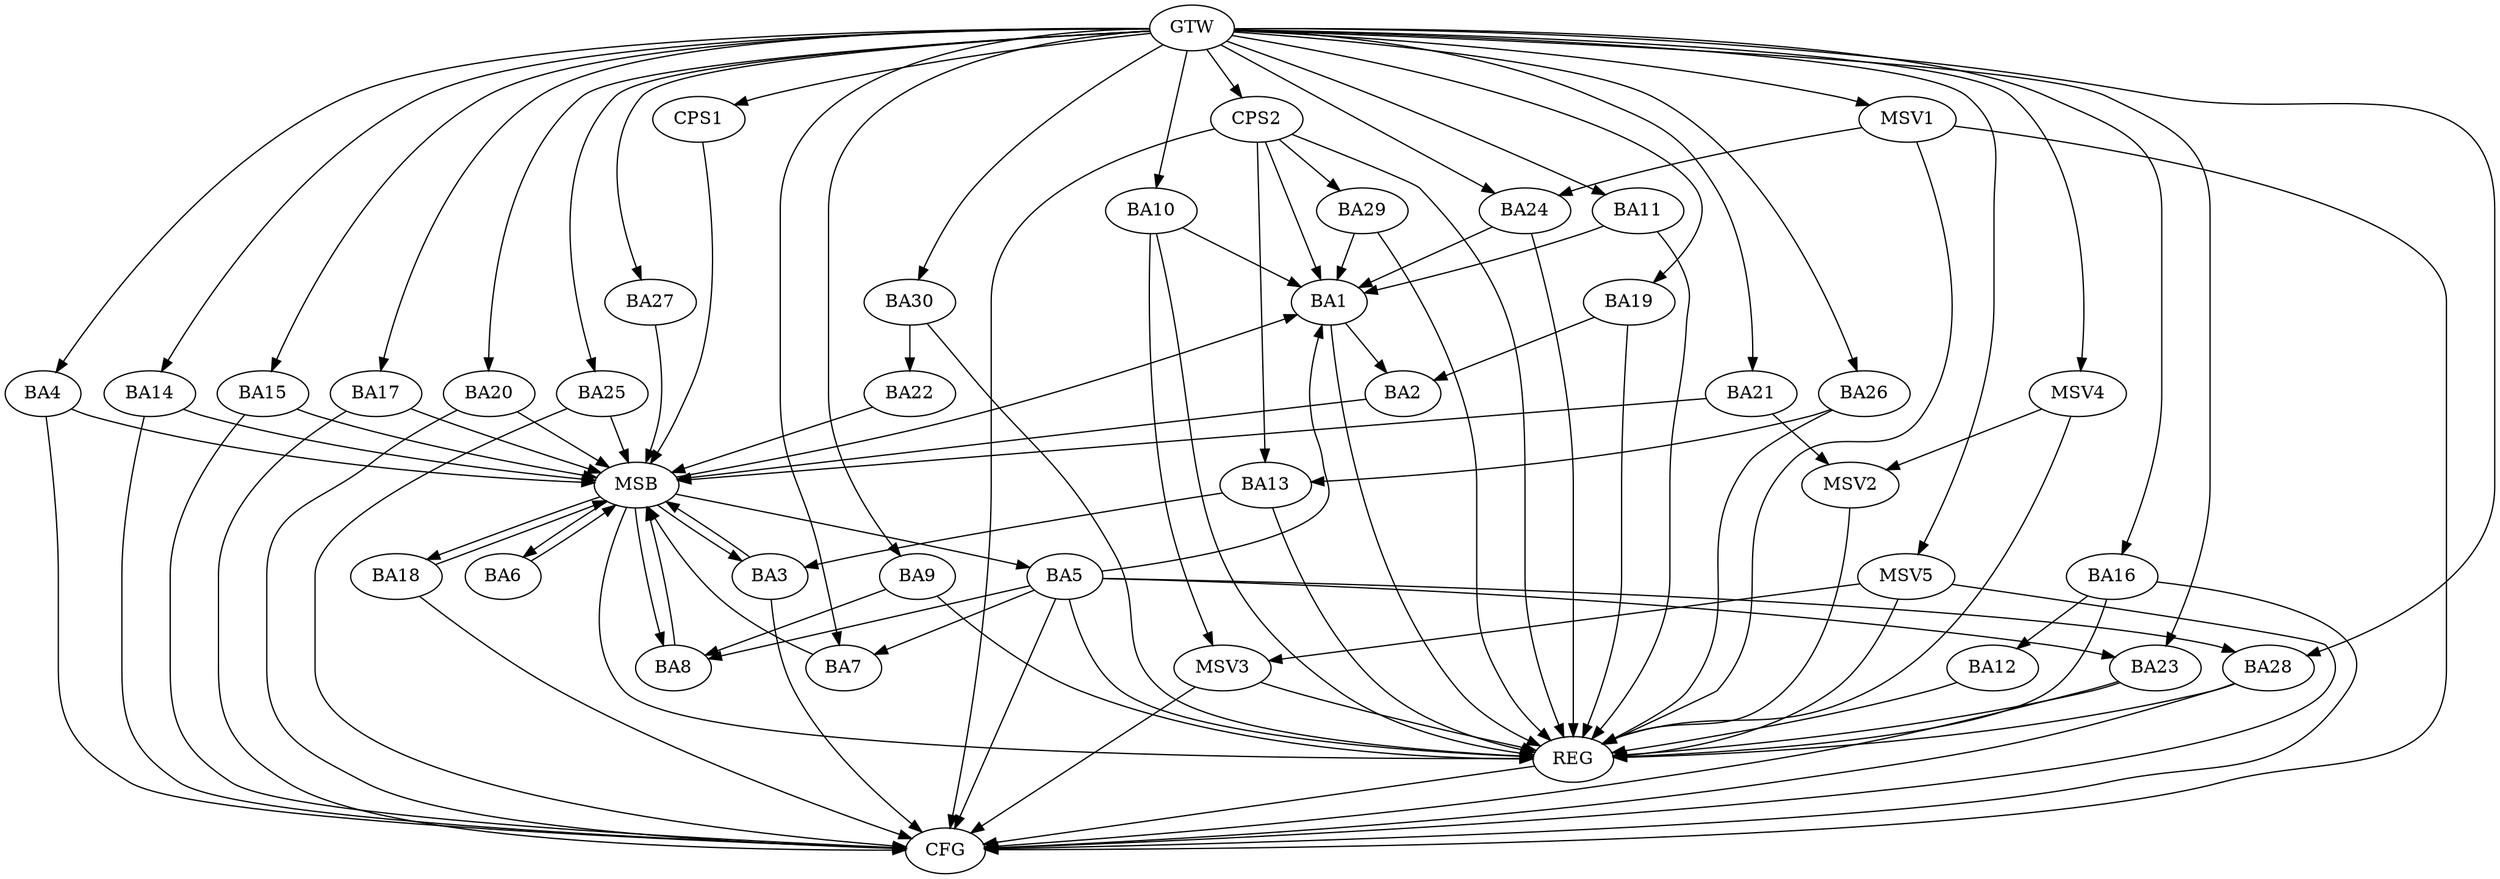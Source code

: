 strict digraph G {
  BA1 [ label="BA1" ];
  BA2 [ label="BA2" ];
  BA3 [ label="BA3" ];
  BA4 [ label="BA4" ];
  BA5 [ label="BA5" ];
  BA6 [ label="BA6" ];
  BA7 [ label="BA7" ];
  BA8 [ label="BA8" ];
  BA9 [ label="BA9" ];
  BA10 [ label="BA10" ];
  BA11 [ label="BA11" ];
  BA12 [ label="BA12" ];
  BA13 [ label="BA13" ];
  BA14 [ label="BA14" ];
  BA15 [ label="BA15" ];
  BA16 [ label="BA16" ];
  BA17 [ label="BA17" ];
  BA18 [ label="BA18" ];
  BA19 [ label="BA19" ];
  BA20 [ label="BA20" ];
  BA21 [ label="BA21" ];
  BA22 [ label="BA22" ];
  BA23 [ label="BA23" ];
  BA24 [ label="BA24" ];
  BA25 [ label="BA25" ];
  BA26 [ label="BA26" ];
  BA27 [ label="BA27" ];
  BA28 [ label="BA28" ];
  BA29 [ label="BA29" ];
  BA30 [ label="BA30" ];
  CPS1 [ label="CPS1" ];
  CPS2 [ label="CPS2" ];
  GTW [ label="GTW" ];
  REG [ label="REG" ];
  MSB [ label="MSB" ];
  CFG [ label="CFG" ];
  MSV1 [ label="MSV1" ];
  MSV2 [ label="MSV2" ];
  MSV3 [ label="MSV3" ];
  MSV4 [ label="MSV4" ];
  MSV5 [ label="MSV5" ];
  BA1 -> BA2;
  BA5 -> BA1;
  BA9 -> BA8;
  BA10 -> BA1;
  BA11 -> BA1;
  BA13 -> BA3;
  BA16 -> BA12;
  BA19 -> BA2;
  BA24 -> BA1;
  BA26 -> BA13;
  BA29 -> BA1;
  BA30 -> BA22;
  CPS2 -> BA1;
  CPS2 -> BA13;
  CPS2 -> BA29;
  GTW -> BA4;
  GTW -> BA7;
  GTW -> BA9;
  GTW -> BA10;
  GTW -> BA11;
  GTW -> BA14;
  GTW -> BA15;
  GTW -> BA16;
  GTW -> BA17;
  GTW -> BA19;
  GTW -> BA20;
  GTW -> BA21;
  GTW -> BA23;
  GTW -> BA24;
  GTW -> BA25;
  GTW -> BA26;
  GTW -> BA27;
  GTW -> BA28;
  GTW -> BA30;
  GTW -> CPS1;
  GTW -> CPS2;
  BA1 -> REG;
  BA5 -> REG;
  BA9 -> REG;
  BA10 -> REG;
  BA11 -> REG;
  BA12 -> REG;
  BA13 -> REG;
  BA16 -> REG;
  BA19 -> REG;
  BA23 -> REG;
  BA24 -> REG;
  BA26 -> REG;
  BA28 -> REG;
  BA29 -> REG;
  BA30 -> REG;
  CPS2 -> REG;
  BA2 -> MSB;
  MSB -> BA1;
  MSB -> REG;
  BA3 -> MSB;
  BA4 -> MSB;
  BA6 -> MSB;
  MSB -> BA5;
  BA7 -> MSB;
  BA8 -> MSB;
  MSB -> BA3;
  BA14 -> MSB;
  MSB -> BA8;
  BA15 -> MSB;
  BA17 -> MSB;
  BA18 -> MSB;
  BA20 -> MSB;
  BA21 -> MSB;
  BA22 -> MSB;
  MSB -> BA18;
  BA25 -> MSB;
  BA27 -> MSB;
  CPS1 -> MSB;
  MSB -> BA6;
  BA14 -> CFG;
  BA28 -> CFG;
  BA20 -> CFG;
  BA18 -> CFG;
  BA4 -> CFG;
  BA23 -> CFG;
  BA16 -> CFG;
  CPS2 -> CFG;
  BA5 -> CFG;
  BA15 -> CFG;
  BA3 -> CFG;
  BA17 -> CFG;
  BA25 -> CFG;
  REG -> CFG;
  BA5 -> BA23;
  BA5 -> BA8;
  BA5 -> BA28;
  BA5 -> BA7;
  MSV1 -> BA24;
  GTW -> MSV1;
  MSV1 -> REG;
  MSV1 -> CFG;
  BA21 -> MSV2;
  MSV2 -> REG;
  BA10 -> MSV3;
  MSV3 -> REG;
  MSV3 -> CFG;
  MSV4 -> MSV2;
  GTW -> MSV4;
  MSV4 -> REG;
  MSV5 -> MSV3;
  GTW -> MSV5;
  MSV5 -> REG;
  MSV5 -> CFG;
}
